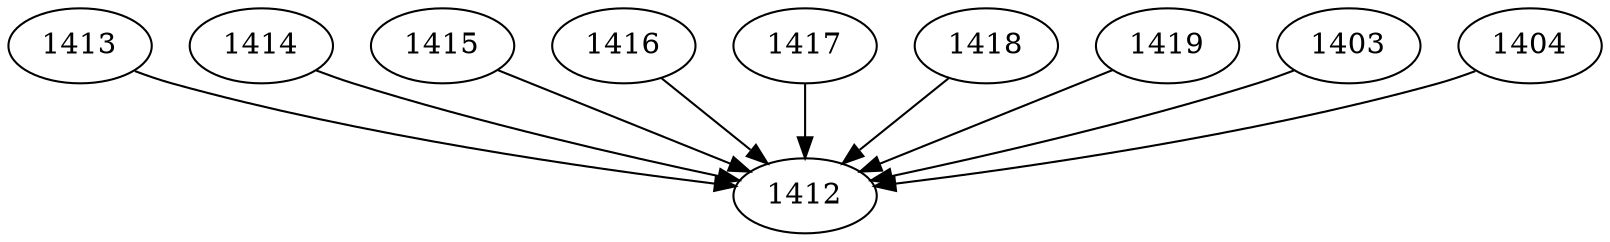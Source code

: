 strict digraph  {
1412;
1413;
1414;
1415;
1416;
1417;
1418;
1419;
1403;
1404;
1413 -> 1412;
1414 -> 1412;
1415 -> 1412;
1416 -> 1412;
1417 -> 1412;
1418 -> 1412;
1419 -> 1412;
1403 -> 1412;
1404 -> 1412;
}
